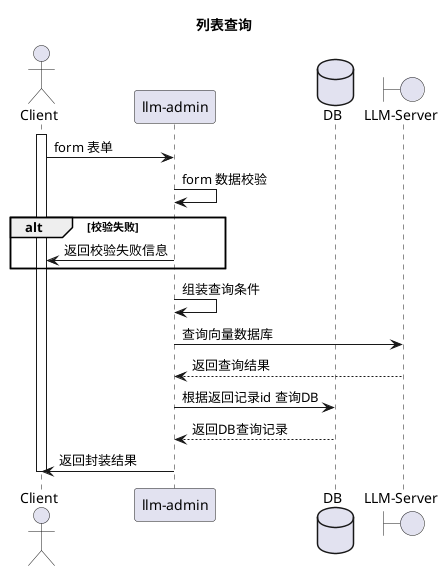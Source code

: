 @startuml
title 列表查询

actor Client
participant "llm-admin" as admin
database "DB" as DB
boundary "LLM-Server" as server

activate Client

Client -> admin: form 表单
admin  -> admin: form 数据校验
alt 校验失败
    admin -> Client: 返回校验失败信息
end
admin  -> admin: 组装查询条件
admin -> server: 查询向量数据库
server -->admin: 返回查询结果
admin -> DB: 根据返回记录id 查询DB
DB --> admin: 返回DB查询记录
admin -> Client: 返回封装结果

deactivate Client
@enduml
